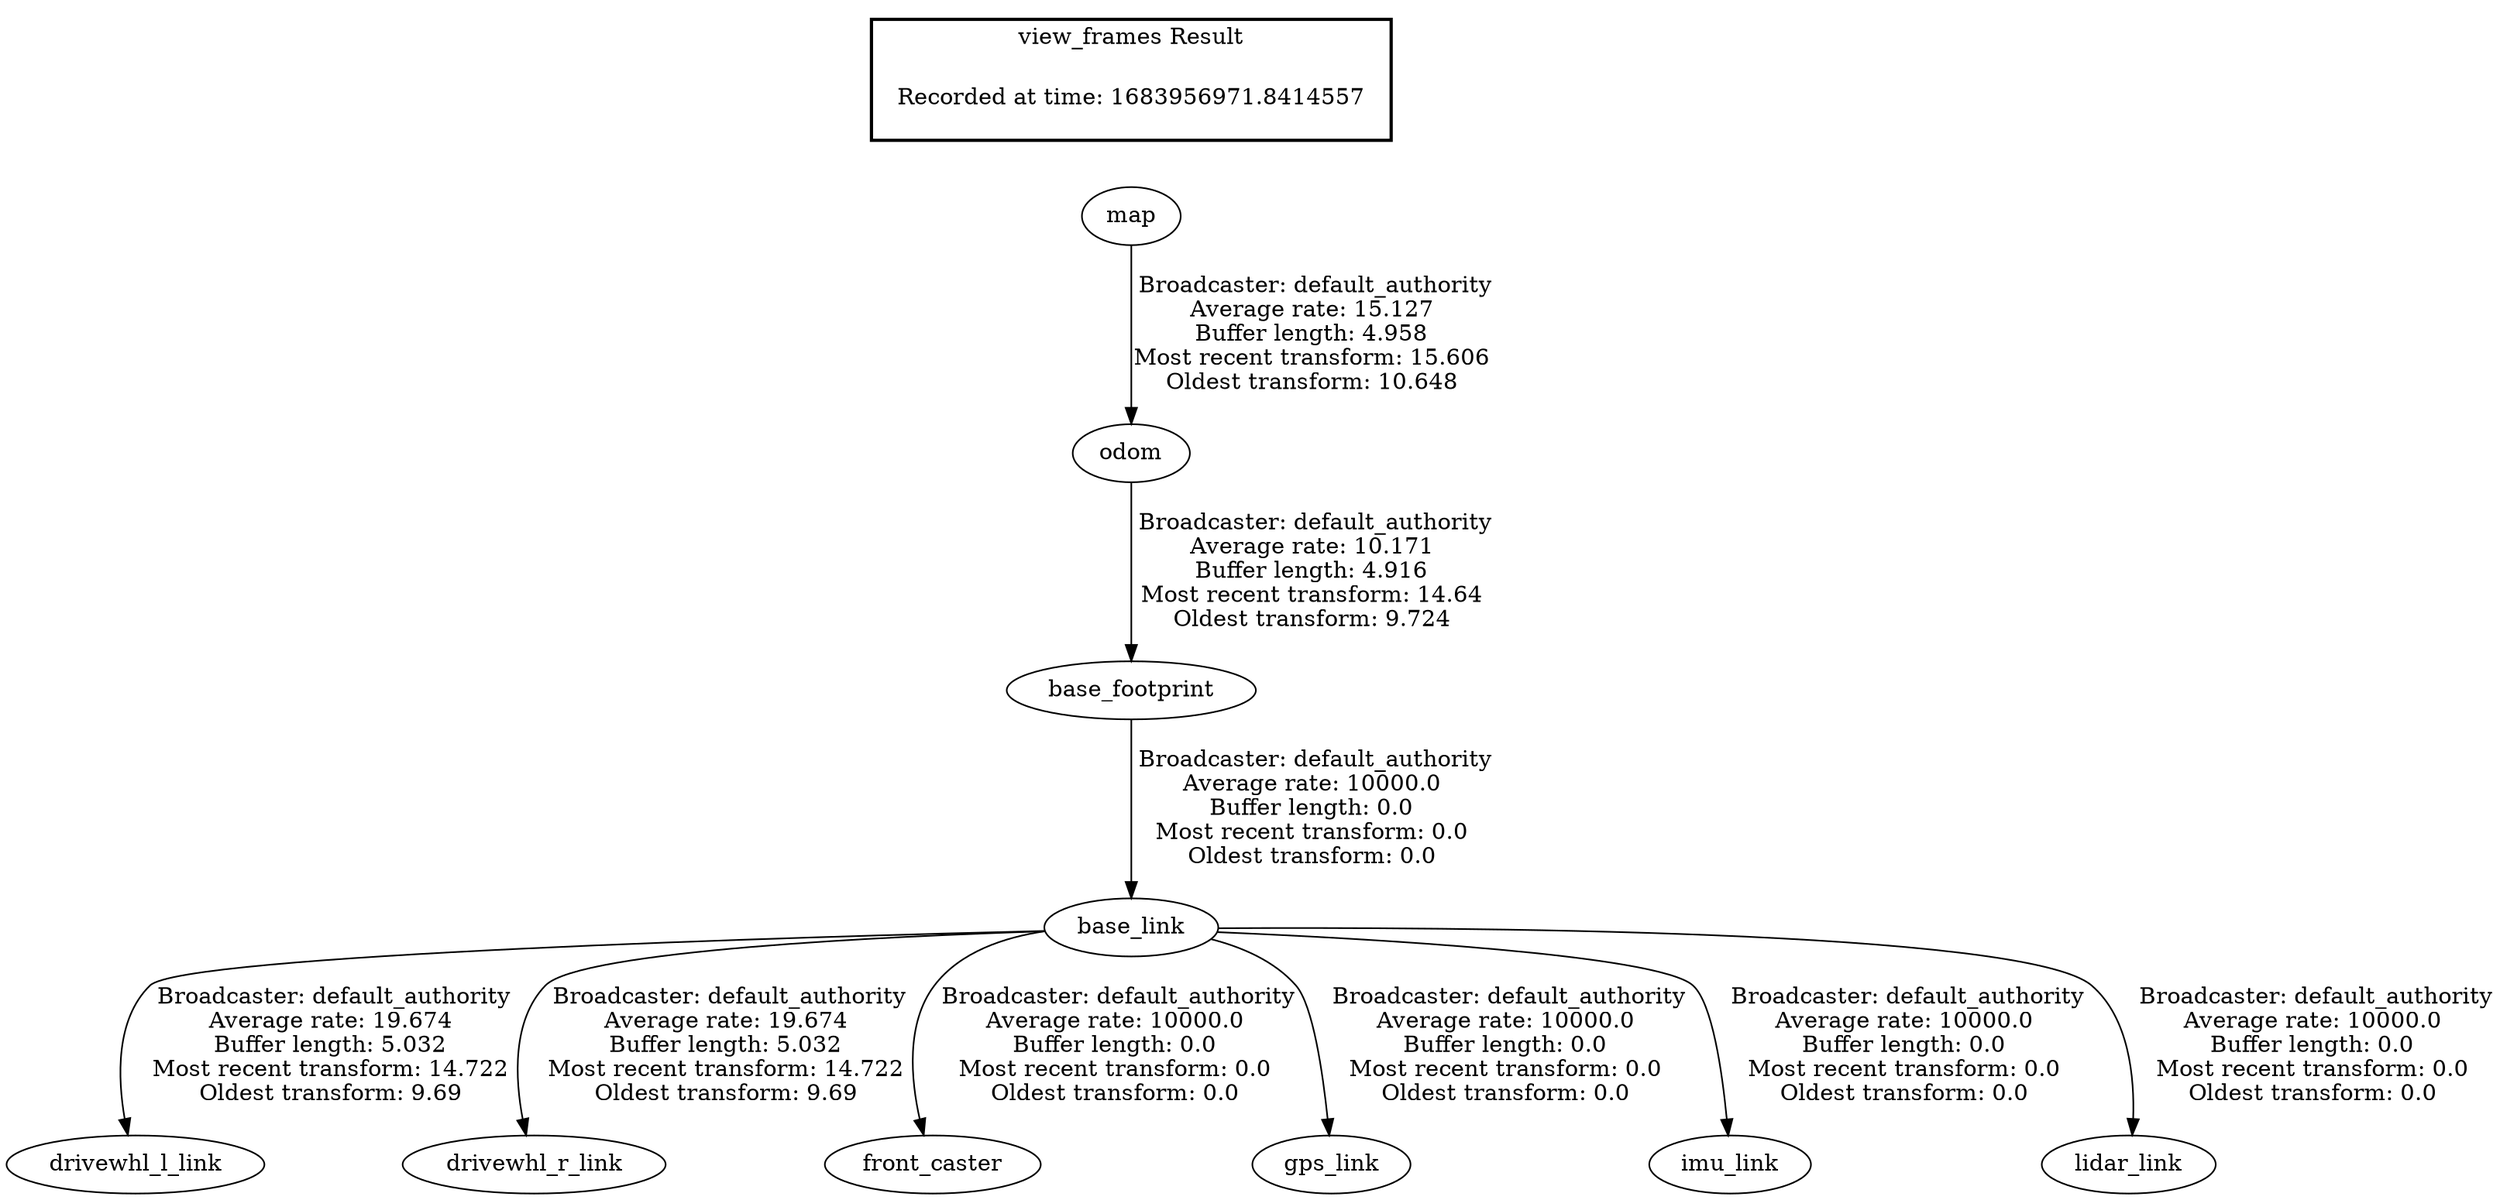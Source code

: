 digraph G {
"base_link" -> "drivewhl_l_link"[label=" Broadcaster: default_authority\nAverage rate: 19.674\nBuffer length: 5.032\nMost recent transform: 14.722\nOldest transform: 9.69\n"];
"base_footprint" -> "base_link"[label=" Broadcaster: default_authority\nAverage rate: 10000.0\nBuffer length: 0.0\nMost recent transform: 0.0\nOldest transform: 0.0\n"];
"base_link" -> "drivewhl_r_link"[label=" Broadcaster: default_authority\nAverage rate: 19.674\nBuffer length: 5.032\nMost recent transform: 14.722\nOldest transform: 9.69\n"];
"odom" -> "base_footprint"[label=" Broadcaster: default_authority\nAverage rate: 10.171\nBuffer length: 4.916\nMost recent transform: 14.64\nOldest transform: 9.724\n"];
"base_link" -> "front_caster"[label=" Broadcaster: default_authority\nAverage rate: 10000.0\nBuffer length: 0.0\nMost recent transform: 0.0\nOldest transform: 0.0\n"];
"base_link" -> "gps_link"[label=" Broadcaster: default_authority\nAverage rate: 10000.0\nBuffer length: 0.0\nMost recent transform: 0.0\nOldest transform: 0.0\n"];
"base_link" -> "imu_link"[label=" Broadcaster: default_authority\nAverage rate: 10000.0\nBuffer length: 0.0\nMost recent transform: 0.0\nOldest transform: 0.0\n"];
"base_link" -> "lidar_link"[label=" Broadcaster: default_authority\nAverage rate: 10000.0\nBuffer length: 0.0\nMost recent transform: 0.0\nOldest transform: 0.0\n"];
"map" -> "odom"[label=" Broadcaster: default_authority\nAverage rate: 15.127\nBuffer length: 4.958\nMost recent transform: 15.606\nOldest transform: 10.648\n"];
edge [style=invis];
 subgraph cluster_legend { style=bold; color=black; label ="view_frames Result";
"Recorded at time: 1683956971.8414557"[ shape=plaintext ] ;
}->"map";
}